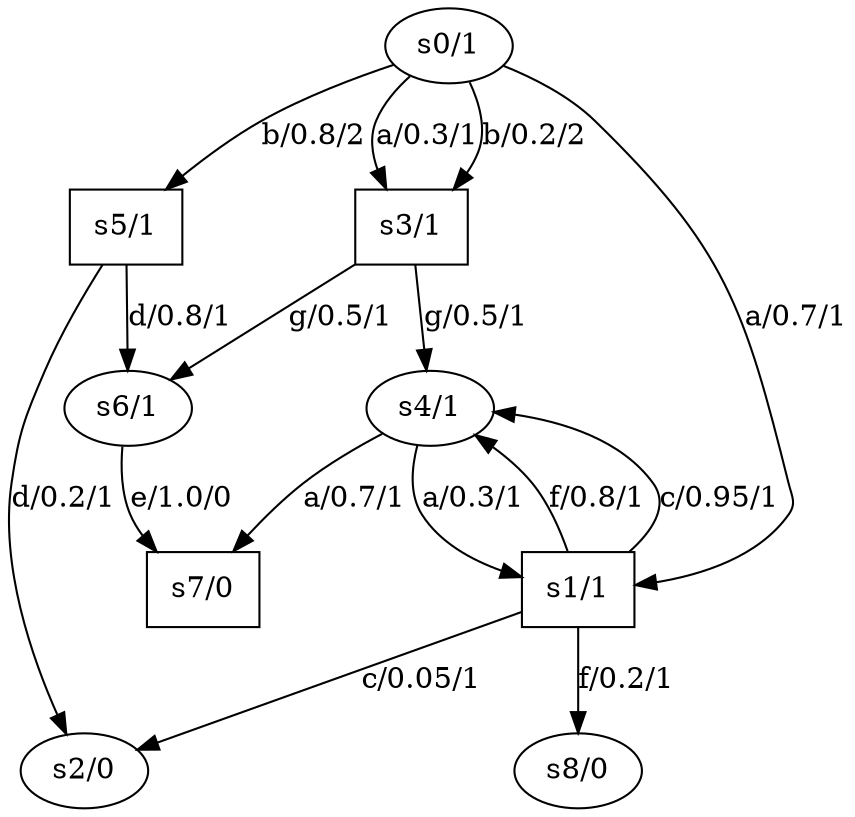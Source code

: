 // MDP
digraph {
	s2 [label="s2/0"]
	s6 [label="s6/1"]
	s5 [label=s5 shape=box]
	s5 [label="s5/1"]
	s7 [label=s7 shape=box]
	s7 [label="s7/0"]
	s1 [label=s1 shape=box]
	s1 [label="s1/1"]
	s0 [label="s0/1"]
	s4 [label="s4/1"]
	s3 [label=s3 shape=box]
	s3 [label="s3/1"]
	s8 [label="s8/0"]
	s6 -> s7 [label="e/1.0/0"]
	s5 -> s2 [label="d/0.2/1"]
	s5 -> s6 [label="d/0.8/1"]
	s1 -> s4 [label="f/0.8/1"]
	s1 -> s8 [label="f/0.2/1"]
	s1 -> s4 [label="c/0.95/1"]
	s1 -> s2 [label="c/0.05/1"]
	s0 -> s3 [label="a/0.3/1"]
	s0 -> s1 [label="a/0.7/1"]
	s0 -> s3 [label="b/0.2/2"]
	s0 -> s5 [label="b/0.8/2"]
	s4 -> s1 [label="a/0.3/1"]
	s4 -> s7 [label="a/0.7/1"]
	s3 -> s4 [label="g/0.5/1"]
	s3 -> s6 [label="g/0.5/1"]
}
